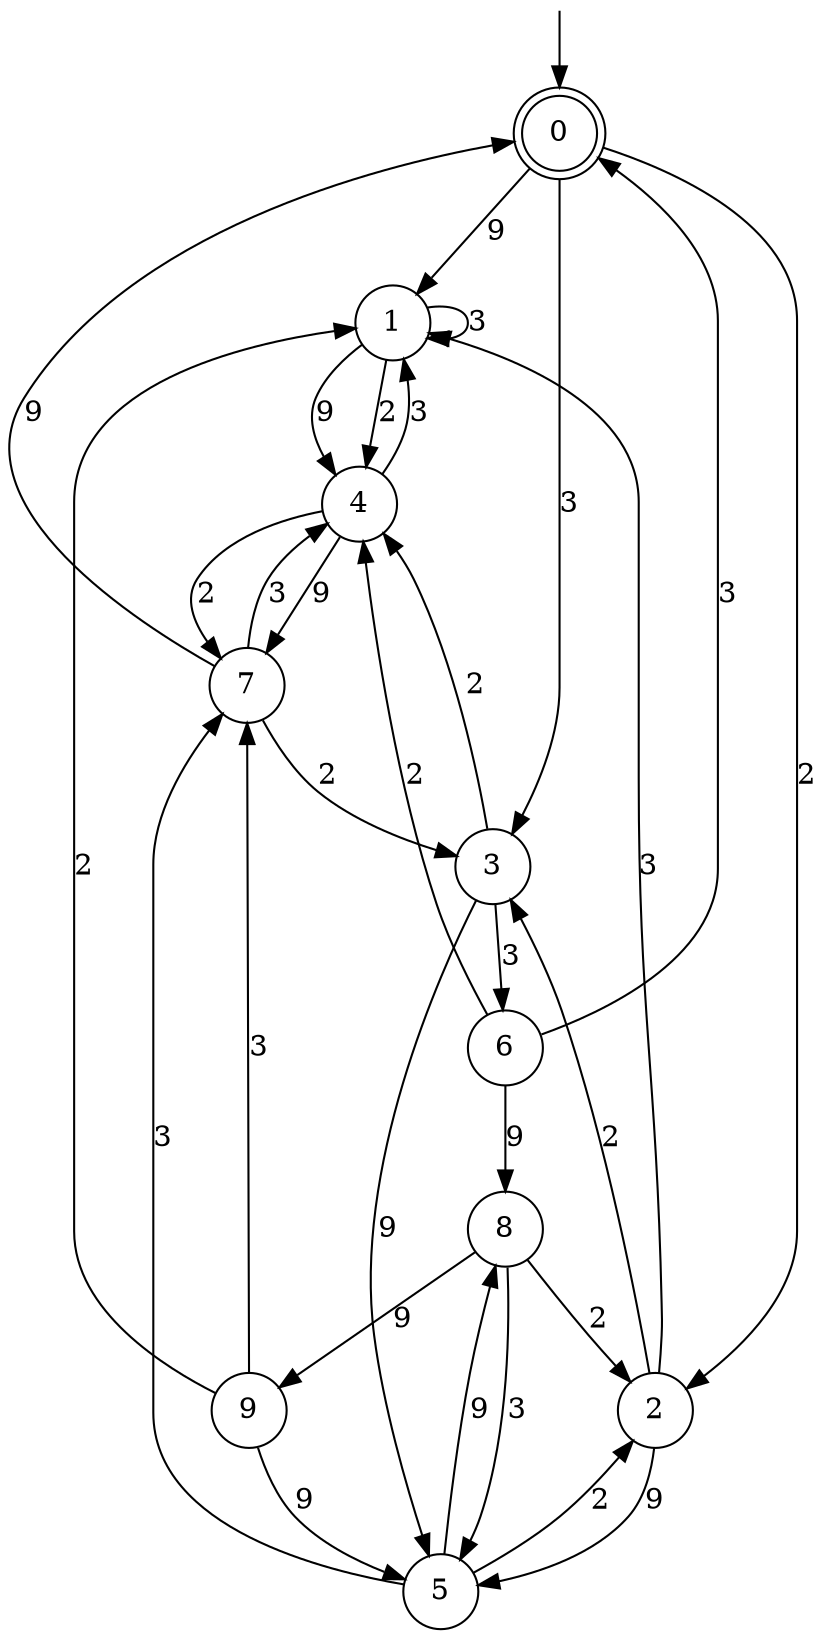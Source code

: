 digraph g {

	s0 [shape="doublecircle" label="0"];
	s1 [shape="circle" label="1"];
	s2 [shape="circle" label="2"];
	s3 [shape="circle" label="3"];
	s4 [shape="circle" label="4"];
	s5 [shape="circle" label="5"];
	s6 [shape="circle" label="6"];
	s7 [shape="circle" label="7"];
	s8 [shape="circle" label="8"];
	s9 [shape="circle" label="9"];
	s0 -> s1 [label="9"];
	s0 -> s2 [label="2"];
	s0 -> s3 [label="3"];
	s1 -> s4 [label="9"];
	s1 -> s4 [label="2"];
	s1 -> s1 [label="3"];
	s2 -> s5 [label="9"];
	s2 -> s3 [label="2"];
	s2 -> s1 [label="3"];
	s3 -> s5 [label="9"];
	s3 -> s4 [label="2"];
	s3 -> s6 [label="3"];
	s4 -> s7 [label="9"];
	s4 -> s7 [label="2"];
	s4 -> s1 [label="3"];
	s5 -> s8 [label="9"];
	s5 -> s2 [label="2"];
	s5 -> s7 [label="3"];
	s6 -> s8 [label="9"];
	s6 -> s4 [label="2"];
	s6 -> s0 [label="3"];
	s7 -> s0 [label="9"];
	s7 -> s3 [label="2"];
	s7 -> s4 [label="3"];
	s8 -> s9 [label="9"];
	s8 -> s2 [label="2"];
	s8 -> s5 [label="3"];
	s9 -> s5 [label="9"];
	s9 -> s1 [label="2"];
	s9 -> s7 [label="3"];

__start0 [label="" shape="none" width="0" height="0"];
__start0 -> s0;

}
